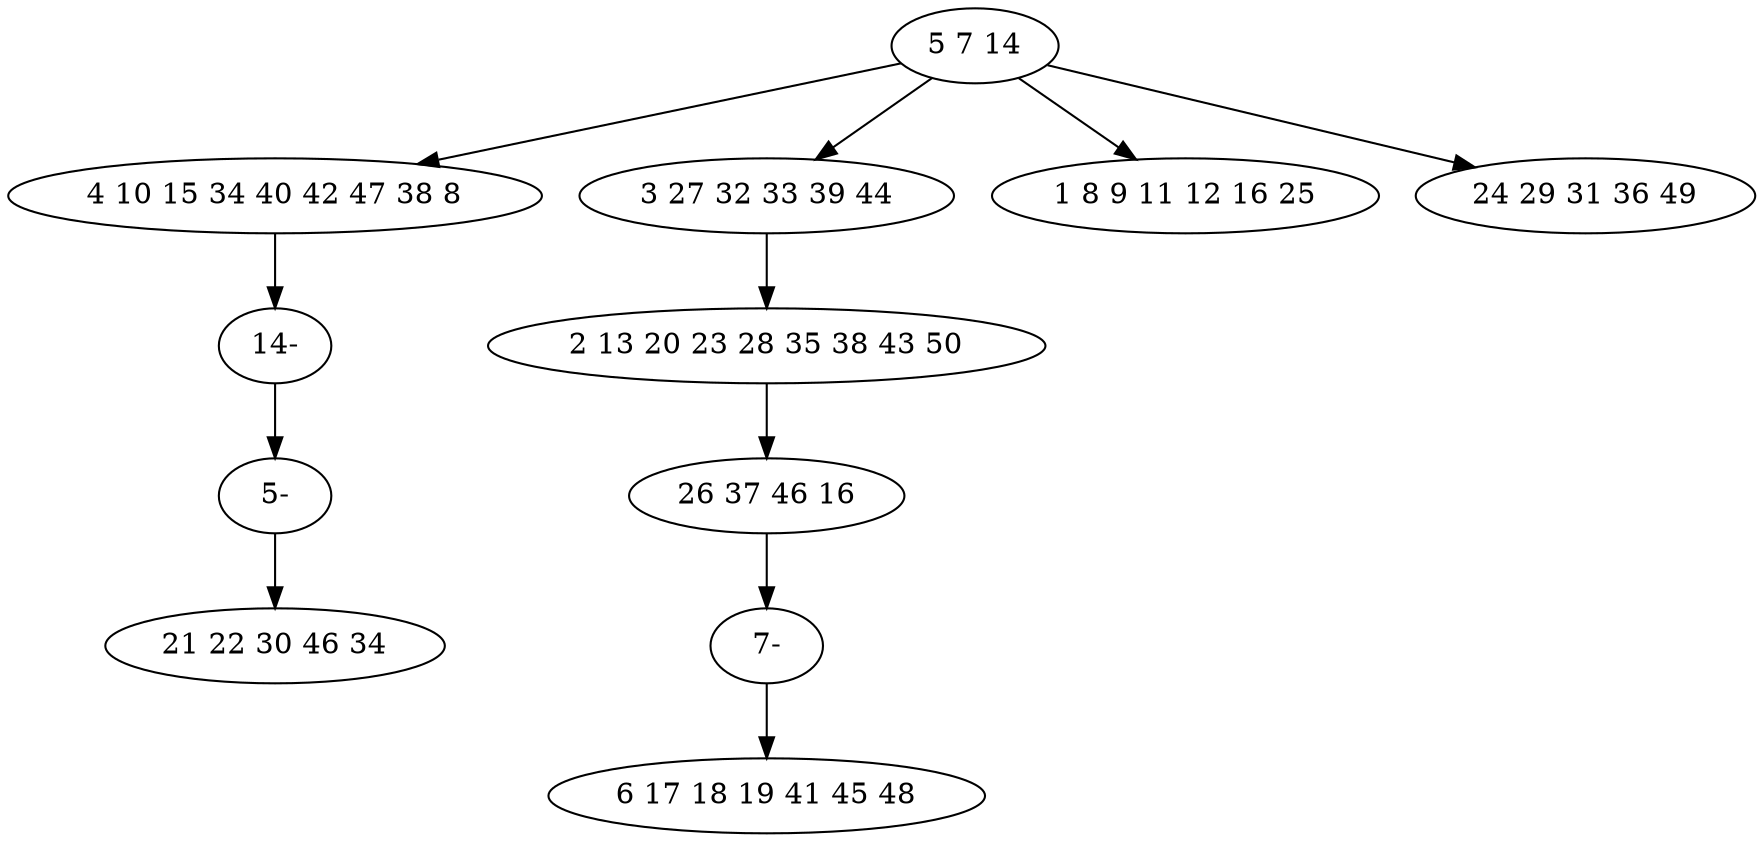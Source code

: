 digraph true_tree {
	"0" -> "1"
	"0" -> "2"
	"0" -> "3"
	"1" -> "9"
	"0" -> "5"
	"2" -> "6"
	"6" -> "7"
	"7" -> "11"
	"9" -> "10"
	"10" -> "4"
	"11" -> "8"
	"0" [label="5 7 14"];
	"1" [label="4 10 15 34 40 42 47 38 8"];
	"2" [label="3 27 32 33 39 44"];
	"3" [label="1 8 9 11 12 16 25"];
	"4" [label="21 22 30 46 34"];
	"5" [label="24 29 31 36 49"];
	"6" [label="2 13 20 23 28 35 38 43 50"];
	"7" [label="26 37 46 16"];
	"8" [label="6 17 18 19 41 45 48"];
	"9" [label="14-"];
	"10" [label="5-"];
	"11" [label="7-"];
}
